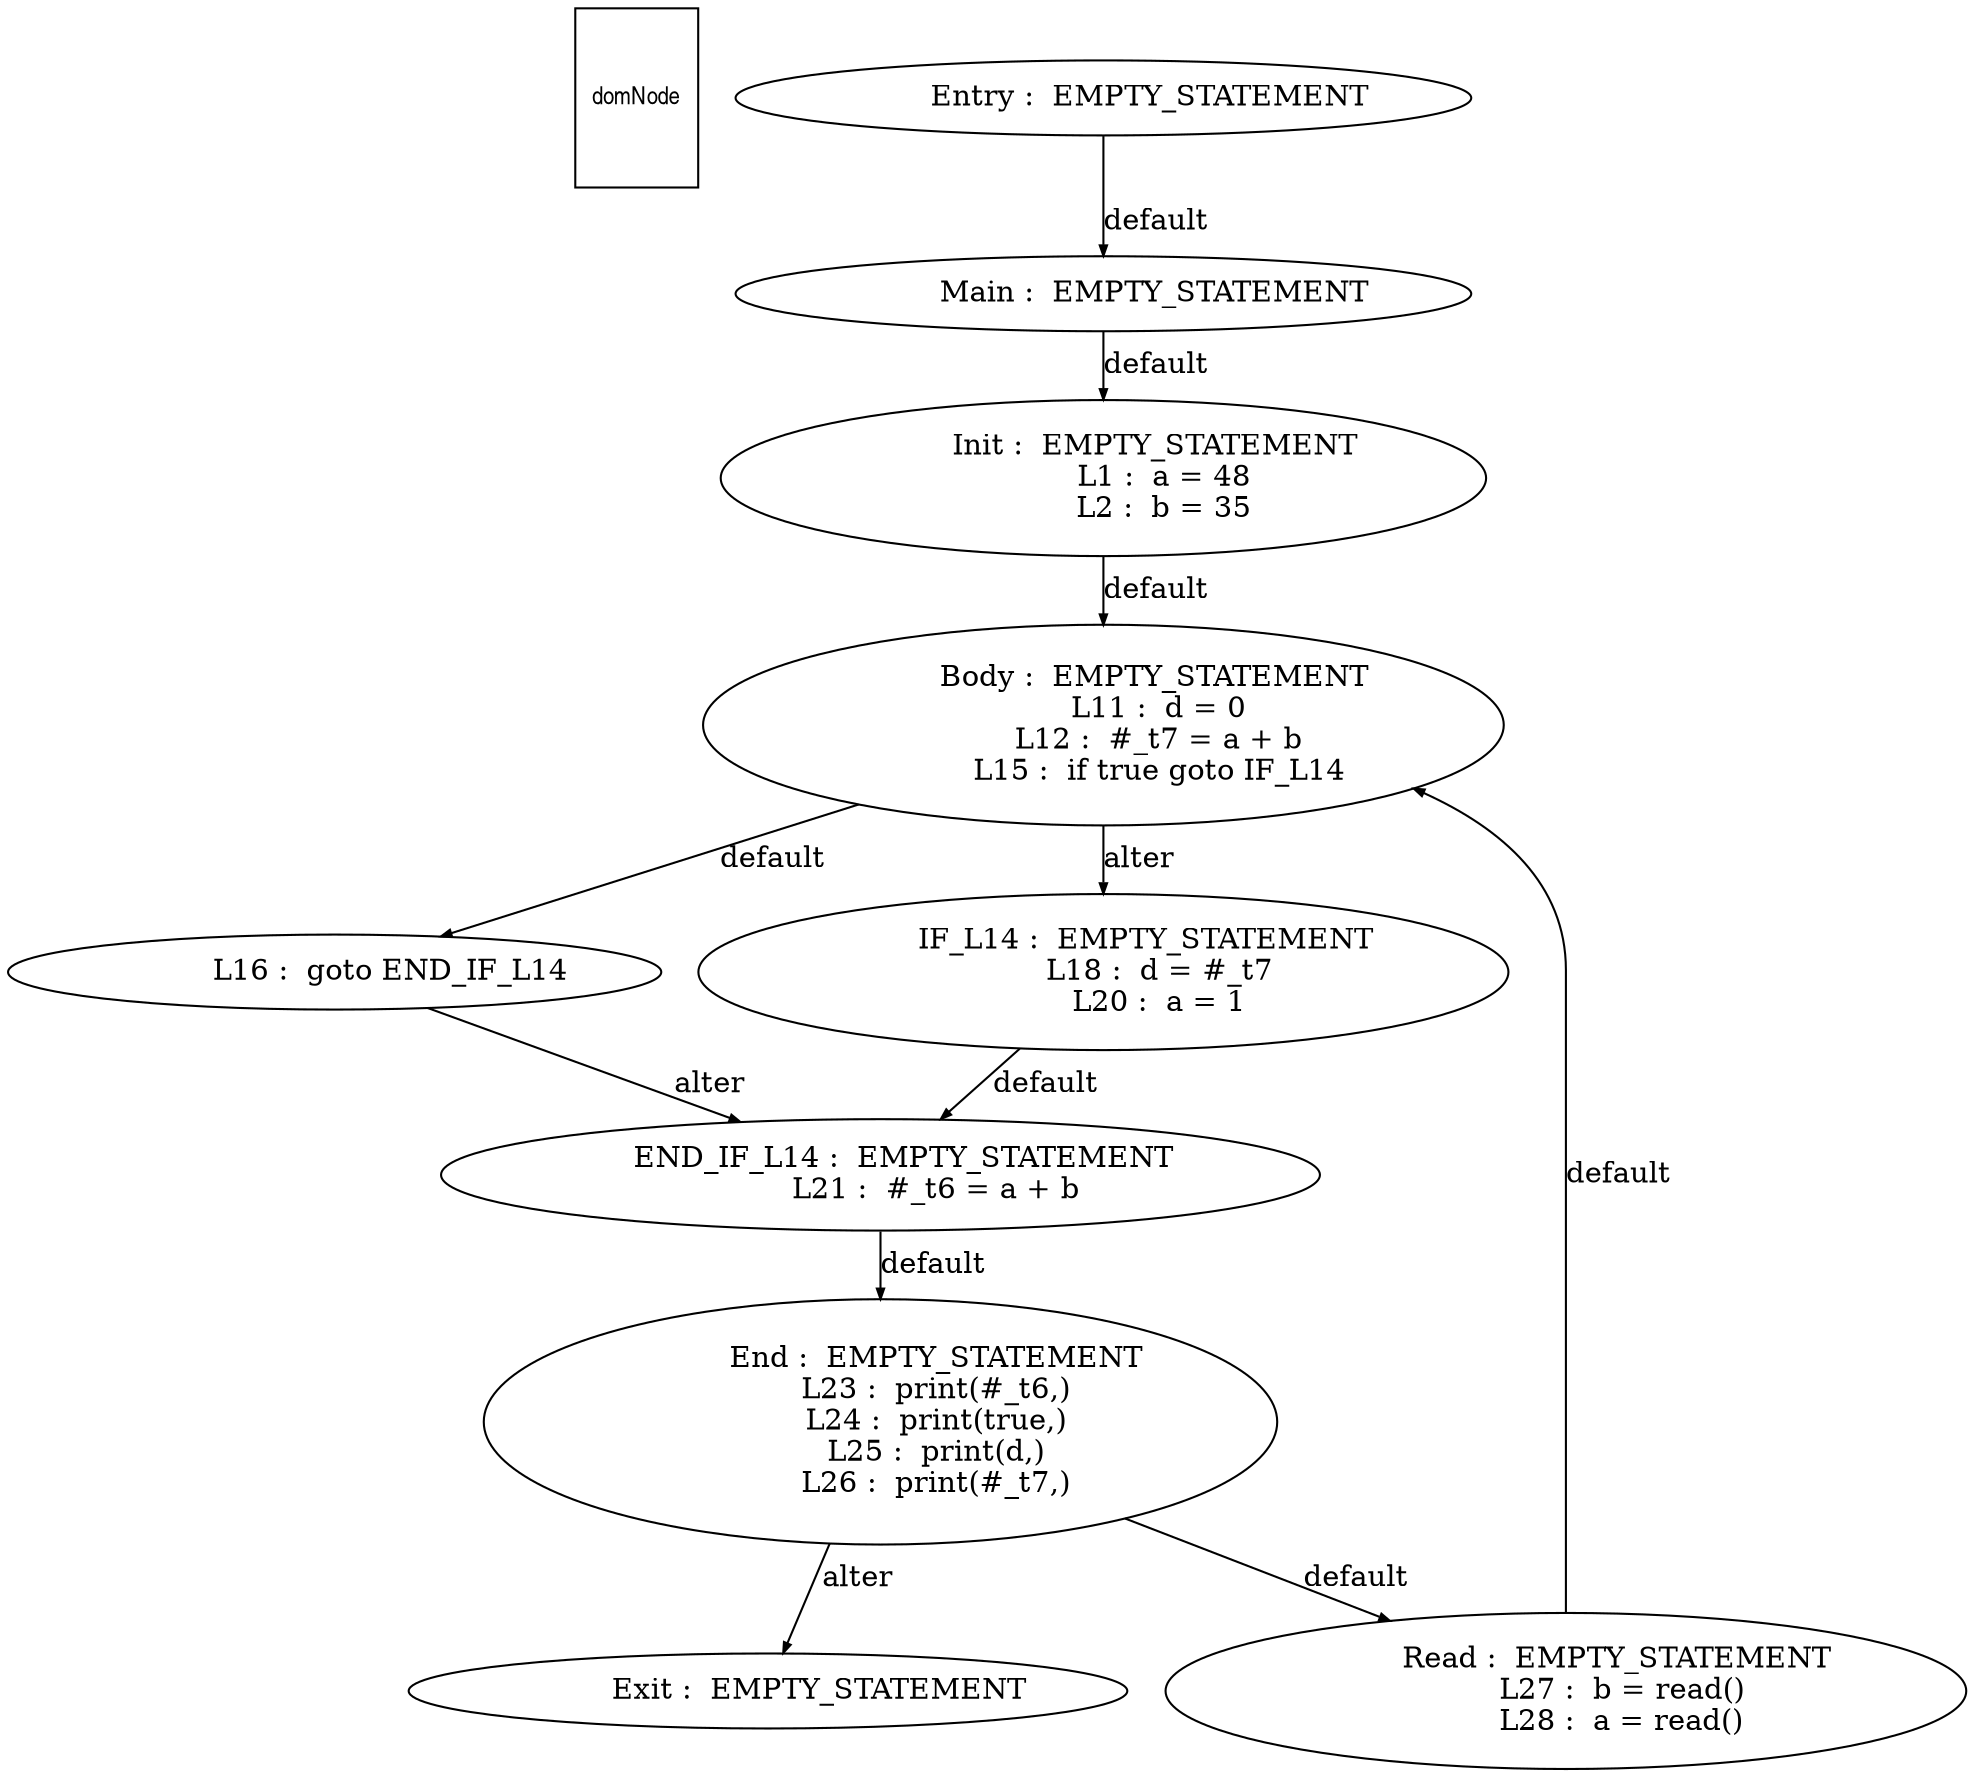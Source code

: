 digraph G {
  ranksep=.25;
  edge [arrowsize=.5]
  domNode [shape=rectangle, fontname="ArialNarrow",
        fontsize=12,  height=1.2];
  "           Main :  EMPTY_STATEMENT
"; "           Init :  EMPTY_STATEMENT
             L1 :  a = 48
             L2 :  b = 35
"; "           Body :  EMPTY_STATEMENT
            L11 :  d = 0
            L12 :  #_t7 = a + b
            L15 :  if true goto IF_L14
"; "            L16 :  goto END_IF_L14
"; "         IF_L14 :  EMPTY_STATEMENT
            L18 :  d = #_t7
            L20 :  a = 1
"; "     END_IF_L14 :  EMPTY_STATEMENT
            L21 :  #_t6 = a + b
"; "          Entry :  EMPTY_STATEMENT
"; "            End :  EMPTY_STATEMENT
            L23 :  print(#_t6,)
            L24 :  print(true,)
            L25 :  print(d,)
            L26 :  print(#_t7,)
"; "           Exit :  EMPTY_STATEMENT
"; "           Read :  EMPTY_STATEMENT
            L27 :  b = read()
            L28 :  a = read()
"; 
  "           Main :  EMPTY_STATEMENT
" -> "           Init :  EMPTY_STATEMENT
             L1 :  a = 48
             L2 :  b = 35
"  [label="default"];
  "           Init :  EMPTY_STATEMENT
             L1 :  a = 48
             L2 :  b = 35
" -> "           Body :  EMPTY_STATEMENT
            L11 :  d = 0
            L12 :  #_t7 = a + b
            L15 :  if true goto IF_L14
"  [label="default"];
  "           Body :  EMPTY_STATEMENT
            L11 :  d = 0
            L12 :  #_t7 = a + b
            L15 :  if true goto IF_L14
" -> "            L16 :  goto END_IF_L14
"  [label="default"];
  "           Body :  EMPTY_STATEMENT
            L11 :  d = 0
            L12 :  #_t7 = a + b
            L15 :  if true goto IF_L14
" -> "         IF_L14 :  EMPTY_STATEMENT
            L18 :  d = #_t7
            L20 :  a = 1
"  [label="alter"];
  "            L16 :  goto END_IF_L14
" -> "     END_IF_L14 :  EMPTY_STATEMENT
            L21 :  #_t6 = a + b
"  [label="alter"];
  "         IF_L14 :  EMPTY_STATEMENT
            L18 :  d = #_t7
            L20 :  a = 1
" -> "     END_IF_L14 :  EMPTY_STATEMENT
            L21 :  #_t6 = a + b
"  [label="default"];
  "     END_IF_L14 :  EMPTY_STATEMENT
            L21 :  #_t6 = a + b
" -> "            End :  EMPTY_STATEMENT
            L23 :  print(#_t6,)
            L24 :  print(true,)
            L25 :  print(d,)
            L26 :  print(#_t7,)
"  [label="default"];
  "          Entry :  EMPTY_STATEMENT
" -> "           Main :  EMPTY_STATEMENT
"  [label="default"];
  "            End :  EMPTY_STATEMENT
            L23 :  print(#_t6,)
            L24 :  print(true,)
            L25 :  print(d,)
            L26 :  print(#_t7,)
" -> "           Read :  EMPTY_STATEMENT
            L27 :  b = read()
            L28 :  a = read()
"  [label="default"];
  "            End :  EMPTY_STATEMENT
            L23 :  print(#_t6,)
            L24 :  print(true,)
            L25 :  print(d,)
            L26 :  print(#_t7,)
" -> "           Exit :  EMPTY_STATEMENT
"  [label="alter"];
  "           Read :  EMPTY_STATEMENT
            L27 :  b = read()
            L28 :  a = read()
" -> "           Body :  EMPTY_STATEMENT
            L11 :  d = 0
            L12 :  #_t7 = a + b
            L15 :  if true goto IF_L14
"  [label="default"];
}
